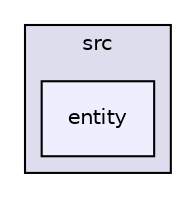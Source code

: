 digraph "src/entity" {
  compound=true
  node [ fontsize="10", fontname="Helvetica"];
  edge [ labelfontsize="10", labelfontname="Helvetica"];
  subgraph clusterdir_68267d1309a1af8e8297ef4c3efbcdba {
    graph [ bgcolor="#ddddee", pencolor="black", label="src" fontname="Helvetica", fontsize="10", URL="dir_68267d1309a1af8e8297ef4c3efbcdba.html"]
  dir_b6f0bb288e976a059ae88387d5b9ae90 [shape=box, label="entity", style="filled", fillcolor="#eeeeff", pencolor="black", URL="dir_b6f0bb288e976a059ae88387d5b9ae90.html"];
  }
}
